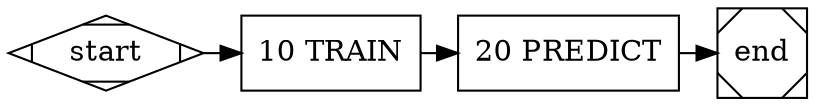 digraph G {
  10 [label="10 TRAIN",shape=rectangle];
  20 [label="20 PREDICT",shape=rectangle];

  start->10->20->end;

  {
    rank=same;
    start; 10; 20; end;
  }

  start [shape=Mdiamond];
  end [shape=Msquare];
}
